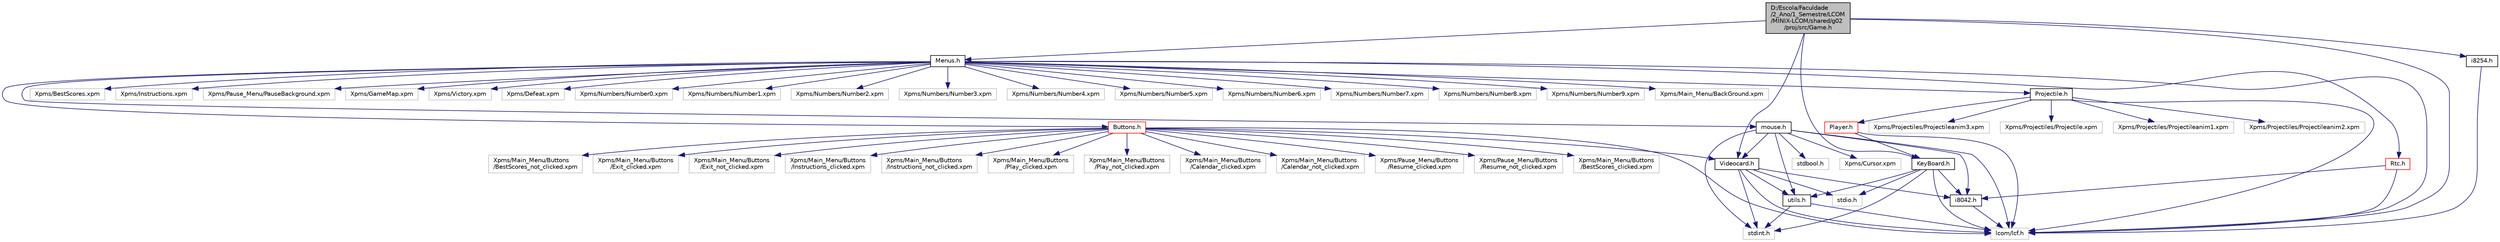 digraph "D:/Escola/Faculdade/2_Ano/1_Semestre/LCOM/MINIX-LCOM/shared/g02/proj/src/Game.h"
{
 // LATEX_PDF_SIZE
  edge [fontname="Helvetica",fontsize="10",labelfontname="Helvetica",labelfontsize="10"];
  node [fontname="Helvetica",fontsize="10",shape=record];
  Node1 [label="D:/Escola/Faculdade\l/2_Ano/1_Semestre/LCOM\l/MINIX-LCOM/shared/g02\l/proj/src/Game.h",height=0.2,width=0.4,color="black", fillcolor="grey75", style="filled", fontcolor="black",tooltip=" "];
  Node1 -> Node2 [color="midnightblue",fontsize="10",style="solid",fontname="Helvetica"];
  Node2 [label="lcom/lcf.h",height=0.2,width=0.4,color="grey75", fillcolor="white", style="filled",tooltip=" "];
  Node1 -> Node3 [color="midnightblue",fontsize="10",style="solid",fontname="Helvetica"];
  Node3 [label="Videocard.h",height=0.2,width=0.4,color="black", fillcolor="white", style="filled",URL="$_videocard_8h.html",tooltip=" "];
  Node3 -> Node2 [color="midnightblue",fontsize="10",style="solid",fontname="Helvetica"];
  Node3 -> Node4 [color="midnightblue",fontsize="10",style="solid",fontname="Helvetica"];
  Node4 [label="stdint.h",height=0.2,width=0.4,color="grey75", fillcolor="white", style="filled",tooltip=" "];
  Node3 -> Node5 [color="midnightblue",fontsize="10",style="solid",fontname="Helvetica"];
  Node5 [label="stdio.h",height=0.2,width=0.4,color="grey75", fillcolor="white", style="filled",tooltip=" "];
  Node3 -> Node6 [color="midnightblue",fontsize="10",style="solid",fontname="Helvetica"];
  Node6 [label="i8042.h",height=0.2,width=0.4,color="black", fillcolor="white", style="filled",URL="$i8042_8h.html",tooltip=" "];
  Node6 -> Node2 [color="midnightblue",fontsize="10",style="solid",fontname="Helvetica"];
  Node3 -> Node7 [color="midnightblue",fontsize="10",style="solid",fontname="Helvetica"];
  Node7 [label="utils.h",height=0.2,width=0.4,color="black", fillcolor="white", style="filled",URL="$utils_8h.html",tooltip=" "];
  Node7 -> Node2 [color="midnightblue",fontsize="10",style="solid",fontname="Helvetica"];
  Node7 -> Node4 [color="midnightblue",fontsize="10",style="solid",fontname="Helvetica"];
  Node1 -> Node8 [color="midnightblue",fontsize="10",style="solid",fontname="Helvetica"];
  Node8 [label="i8254.h",height=0.2,width=0.4,color="black", fillcolor="white", style="filled",URL="$i8254_8h.html",tooltip=" "];
  Node8 -> Node2 [color="midnightblue",fontsize="10",style="solid",fontname="Helvetica"];
  Node1 -> Node9 [color="midnightblue",fontsize="10",style="solid",fontname="Helvetica"];
  Node9 [label="KeyBoard.h",height=0.2,width=0.4,color="black", fillcolor="white", style="filled",URL="$_key_board_8h.html",tooltip=" "];
  Node9 -> Node2 [color="midnightblue",fontsize="10",style="solid",fontname="Helvetica"];
  Node9 -> Node4 [color="midnightblue",fontsize="10",style="solid",fontname="Helvetica"];
  Node9 -> Node5 [color="midnightblue",fontsize="10",style="solid",fontname="Helvetica"];
  Node9 -> Node6 [color="midnightblue",fontsize="10",style="solid",fontname="Helvetica"];
  Node9 -> Node7 [color="midnightblue",fontsize="10",style="solid",fontname="Helvetica"];
  Node1 -> Node10 [color="midnightblue",fontsize="10",style="solid",fontname="Helvetica"];
  Node10 [label="Menus.h",height=0.2,width=0.4,color="black", fillcolor="white", style="filled",URL="$_menus_8h.html",tooltip=" "];
  Node10 -> Node2 [color="midnightblue",fontsize="10",style="solid",fontname="Helvetica"];
  Node10 -> Node11 [color="midnightblue",fontsize="10",style="solid",fontname="Helvetica"];
  Node11 [label="mouse.h",height=0.2,width=0.4,color="black", fillcolor="white", style="filled",URL="$mouse_8h.html",tooltip=" "];
  Node11 -> Node2 [color="midnightblue",fontsize="10",style="solid",fontname="Helvetica"];
  Node11 -> Node12 [color="midnightblue",fontsize="10",style="solid",fontname="Helvetica"];
  Node12 [label="stdbool.h",height=0.2,width=0.4,color="grey75", fillcolor="white", style="filled",tooltip=" "];
  Node11 -> Node4 [color="midnightblue",fontsize="10",style="solid",fontname="Helvetica"];
  Node11 -> Node6 [color="midnightblue",fontsize="10",style="solid",fontname="Helvetica"];
  Node11 -> Node7 [color="midnightblue",fontsize="10",style="solid",fontname="Helvetica"];
  Node11 -> Node3 [color="midnightblue",fontsize="10",style="solid",fontname="Helvetica"];
  Node11 -> Node13 [color="midnightblue",fontsize="10",style="solid",fontname="Helvetica"];
  Node13 [label="Xpms/Cursor.xpm",height=0.2,width=0.4,color="grey75", fillcolor="white", style="filled",tooltip=" "];
  Node10 -> Node14 [color="midnightblue",fontsize="10",style="solid",fontname="Helvetica"];
  Node14 [label="Projectile.h",height=0.2,width=0.4,color="black", fillcolor="white", style="filled",URL="$_projectile_8h.html",tooltip=" "];
  Node14 -> Node2 [color="midnightblue",fontsize="10",style="solid",fontname="Helvetica"];
  Node14 -> Node15 [color="midnightblue",fontsize="10",style="solid",fontname="Helvetica"];
  Node15 [label="Player.h",height=0.2,width=0.4,color="red", fillcolor="white", style="filled",URL="$_player_8h.html",tooltip=" "];
  Node15 -> Node2 [color="midnightblue",fontsize="10",style="solid",fontname="Helvetica"];
  Node15 -> Node9 [color="midnightblue",fontsize="10",style="solid",fontname="Helvetica"];
  Node14 -> Node84 [color="midnightblue",fontsize="10",style="solid",fontname="Helvetica"];
  Node84 [label="Xpms/Projectiles/Projectile.xpm",height=0.2,width=0.4,color="grey75", fillcolor="white", style="filled",tooltip=" "];
  Node14 -> Node85 [color="midnightblue",fontsize="10",style="solid",fontname="Helvetica"];
  Node85 [label="Xpms/Projectiles/Projectileanim1.xpm",height=0.2,width=0.4,color="grey75", fillcolor="white", style="filled",tooltip=" "];
  Node14 -> Node86 [color="midnightblue",fontsize="10",style="solid",fontname="Helvetica"];
  Node86 [label="Xpms/Projectiles/Projectileanim2.xpm",height=0.2,width=0.4,color="grey75", fillcolor="white", style="filled",tooltip=" "];
  Node14 -> Node87 [color="midnightblue",fontsize="10",style="solid",fontname="Helvetica"];
  Node87 [label="Xpms/Projectiles/Projectileanim3.xpm",height=0.2,width=0.4,color="grey75", fillcolor="white", style="filled",tooltip=" "];
  Node10 -> Node88 [color="midnightblue",fontsize="10",style="solid",fontname="Helvetica"];
  Node88 [label="Buttons.h",height=0.2,width=0.4,color="red", fillcolor="white", style="filled",URL="$_buttons_8h.html",tooltip=" "];
  Node88 -> Node2 [color="midnightblue",fontsize="10",style="solid",fontname="Helvetica"];
  Node88 -> Node3 [color="midnightblue",fontsize="10",style="solid",fontname="Helvetica"];
  Node88 -> Node89 [color="midnightblue",fontsize="10",style="solid",fontname="Helvetica"];
  Node89 [label="Xpms/Main_Menu/Buttons\l/BestScores_clicked.xpm",height=0.2,width=0.4,color="grey75", fillcolor="white", style="filled",tooltip=" "];
  Node88 -> Node90 [color="midnightblue",fontsize="10",style="solid",fontname="Helvetica"];
  Node90 [label="Xpms/Main_Menu/Buttons\l/BestScores_not_clicked.xpm",height=0.2,width=0.4,color="grey75", fillcolor="white", style="filled",tooltip=" "];
  Node88 -> Node91 [color="midnightblue",fontsize="10",style="solid",fontname="Helvetica"];
  Node91 [label="Xpms/Main_Menu/Buttons\l/Exit_clicked.xpm",height=0.2,width=0.4,color="grey75", fillcolor="white", style="filled",tooltip=" "];
  Node88 -> Node92 [color="midnightblue",fontsize="10",style="solid",fontname="Helvetica"];
  Node92 [label="Xpms/Main_Menu/Buttons\l/Exit_not_clicked.xpm",height=0.2,width=0.4,color="grey75", fillcolor="white", style="filled",tooltip=" "];
  Node88 -> Node93 [color="midnightblue",fontsize="10",style="solid",fontname="Helvetica"];
  Node93 [label="Xpms/Main_Menu/Buttons\l/Instructions_clicked.xpm",height=0.2,width=0.4,color="grey75", fillcolor="white", style="filled",tooltip=" "];
  Node88 -> Node94 [color="midnightblue",fontsize="10",style="solid",fontname="Helvetica"];
  Node94 [label="Xpms/Main_Menu/Buttons\l/Instructions_not_clicked.xpm",height=0.2,width=0.4,color="grey75", fillcolor="white", style="filled",tooltip=" "];
  Node88 -> Node95 [color="midnightblue",fontsize="10",style="solid",fontname="Helvetica"];
  Node95 [label="Xpms/Main_Menu/Buttons\l/Play_clicked.xpm",height=0.2,width=0.4,color="grey75", fillcolor="white", style="filled",tooltip=" "];
  Node88 -> Node96 [color="midnightblue",fontsize="10",style="solid",fontname="Helvetica"];
  Node96 [label="Xpms/Main_Menu/Buttons\l/Play_not_clicked.xpm",height=0.2,width=0.4,color="grey75", fillcolor="white", style="filled",tooltip=" "];
  Node88 -> Node97 [color="midnightblue",fontsize="10",style="solid",fontname="Helvetica"];
  Node97 [label="Xpms/Main_Menu/Buttons\l/Calendar_clicked.xpm",height=0.2,width=0.4,color="grey75", fillcolor="white", style="filled",tooltip=" "];
  Node88 -> Node98 [color="midnightblue",fontsize="10",style="solid",fontname="Helvetica"];
  Node98 [label="Xpms/Main_Menu/Buttons\l/Calendar_not_clicked.xpm",height=0.2,width=0.4,color="grey75", fillcolor="white", style="filled",tooltip=" "];
  Node88 -> Node99 [color="midnightblue",fontsize="10",style="solid",fontname="Helvetica"];
  Node99 [label="Xpms/Pause_Menu/Buttons\l/Resume_clicked.xpm",height=0.2,width=0.4,color="grey75", fillcolor="white", style="filled",tooltip=" "];
  Node88 -> Node100 [color="midnightblue",fontsize="10",style="solid",fontname="Helvetica"];
  Node100 [label="Xpms/Pause_Menu/Buttons\l/Resume_not_clicked.xpm",height=0.2,width=0.4,color="grey75", fillcolor="white", style="filled",tooltip=" "];
  Node10 -> Node103 [color="midnightblue",fontsize="10",style="solid",fontname="Helvetica"];
  Node103 [label="Rtc.h",height=0.2,width=0.4,color="red", fillcolor="white", style="filled",URL="$_rtc_8h.html",tooltip=" "];
  Node103 -> Node2 [color="midnightblue",fontsize="10",style="solid",fontname="Helvetica"];
  Node103 -> Node6 [color="midnightblue",fontsize="10",style="solid",fontname="Helvetica"];
  Node10 -> Node105 [color="midnightblue",fontsize="10",style="solid",fontname="Helvetica"];
  Node105 [label="Xpms/Main_Menu/BackGround.xpm",height=0.2,width=0.4,color="grey75", fillcolor="white", style="filled",tooltip=" "];
  Node10 -> Node106 [color="midnightblue",fontsize="10",style="solid",fontname="Helvetica"];
  Node106 [label="Xpms/BestScores.xpm",height=0.2,width=0.4,color="grey75", fillcolor="white", style="filled",tooltip=" "];
  Node10 -> Node107 [color="midnightblue",fontsize="10",style="solid",fontname="Helvetica"];
  Node107 [label="Xpms/Instructions.xpm",height=0.2,width=0.4,color="grey75", fillcolor="white", style="filled",tooltip=" "];
  Node10 -> Node108 [color="midnightblue",fontsize="10",style="solid",fontname="Helvetica"];
  Node108 [label="Xpms/Pause_Menu/PauseBackground.xpm",height=0.2,width=0.4,color="grey75", fillcolor="white", style="filled",tooltip=" "];
  Node10 -> Node109 [color="midnightblue",fontsize="10",style="solid",fontname="Helvetica"];
  Node109 [label="Xpms/GameMap.xpm",height=0.2,width=0.4,color="grey75", fillcolor="white", style="filled",tooltip=" "];
  Node10 -> Node110 [color="midnightblue",fontsize="10",style="solid",fontname="Helvetica"];
  Node110 [label="Xpms/Victory.xpm",height=0.2,width=0.4,color="grey75", fillcolor="white", style="filled",tooltip=" "];
  Node10 -> Node111 [color="midnightblue",fontsize="10",style="solid",fontname="Helvetica"];
  Node111 [label="Xpms/Defeat.xpm",height=0.2,width=0.4,color="grey75", fillcolor="white", style="filled",tooltip=" "];
  Node10 -> Node112 [color="midnightblue",fontsize="10",style="solid",fontname="Helvetica"];
  Node112 [label="Xpms/Numbers/Number0.xpm",height=0.2,width=0.4,color="grey75", fillcolor="white", style="filled",tooltip=" "];
  Node10 -> Node113 [color="midnightblue",fontsize="10",style="solid",fontname="Helvetica"];
  Node113 [label="Xpms/Numbers/Number1.xpm",height=0.2,width=0.4,color="grey75", fillcolor="white", style="filled",tooltip=" "];
  Node10 -> Node114 [color="midnightblue",fontsize="10",style="solid",fontname="Helvetica"];
  Node114 [label="Xpms/Numbers/Number2.xpm",height=0.2,width=0.4,color="grey75", fillcolor="white", style="filled",tooltip=" "];
  Node10 -> Node115 [color="midnightblue",fontsize="10",style="solid",fontname="Helvetica"];
  Node115 [label="Xpms/Numbers/Number3.xpm",height=0.2,width=0.4,color="grey75", fillcolor="white", style="filled",tooltip=" "];
  Node10 -> Node116 [color="midnightblue",fontsize="10",style="solid",fontname="Helvetica"];
  Node116 [label="Xpms/Numbers/Number4.xpm",height=0.2,width=0.4,color="grey75", fillcolor="white", style="filled",tooltip=" "];
  Node10 -> Node117 [color="midnightblue",fontsize="10",style="solid",fontname="Helvetica"];
  Node117 [label="Xpms/Numbers/Number5.xpm",height=0.2,width=0.4,color="grey75", fillcolor="white", style="filled",tooltip=" "];
  Node10 -> Node118 [color="midnightblue",fontsize="10",style="solid",fontname="Helvetica"];
  Node118 [label="Xpms/Numbers/Number6.xpm",height=0.2,width=0.4,color="grey75", fillcolor="white", style="filled",tooltip=" "];
  Node10 -> Node119 [color="midnightblue",fontsize="10",style="solid",fontname="Helvetica"];
  Node119 [label="Xpms/Numbers/Number7.xpm",height=0.2,width=0.4,color="grey75", fillcolor="white", style="filled",tooltip=" "];
  Node10 -> Node120 [color="midnightblue",fontsize="10",style="solid",fontname="Helvetica"];
  Node120 [label="Xpms/Numbers/Number8.xpm",height=0.2,width=0.4,color="grey75", fillcolor="white", style="filled",tooltip=" "];
  Node10 -> Node121 [color="midnightblue",fontsize="10",style="solid",fontname="Helvetica"];
  Node121 [label="Xpms/Numbers/Number9.xpm",height=0.2,width=0.4,color="grey75", fillcolor="white", style="filled",tooltip=" "];
}
